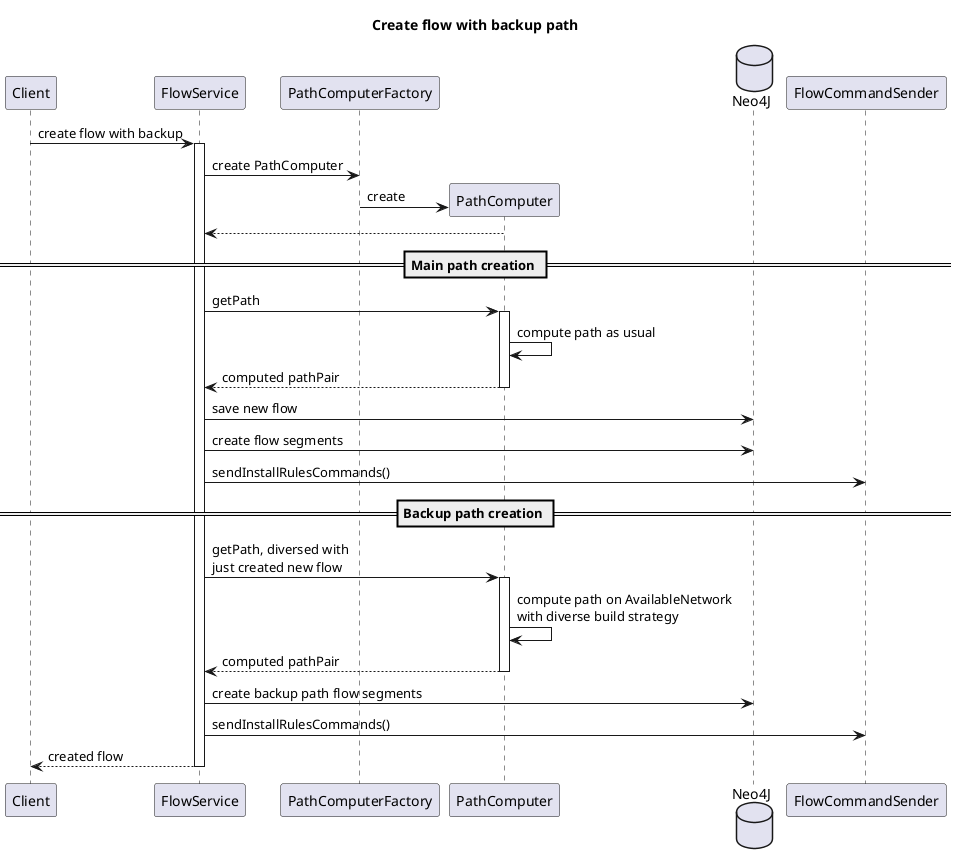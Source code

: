 @startuml
title Create flow with backup path

participant Client
participant FlowService
participant PathComputerFactory
participant PathComputer
database Neo4J
participant FlowCommandSender

Client -> FlowService: create flow with backup
activate FlowService

FlowService -> PathComputerFactory: create PathComputer
create PathComputer
PathComputerFactory -> PathComputer: create
PathComputer --> FlowService

== Main path creation ==
FlowService -> PathComputer: getPath
activate PathComputer
PathComputer -> PathComputer: compute path as usual
PathComputer --> FlowService: computed pathPair
deactivate PathComputer

FlowService -> Neo4J: save new flow
FlowService -> Neo4J: create flow segments
FlowService -> FlowCommandSender: sendInstallRulesCommands()

== Backup path creation ==
FlowService -> PathComputer: getPath, diversed with\njust created new flow
activate PathComputer
PathComputer -> PathComputer: compute path on AvailableNetwork\nwith diverse build strategy
PathComputer --> FlowService: computed pathPair
deactivate PathComputer

FlowService -> Neo4J: create backup path flow segments
FlowService -> FlowCommandSender: sendInstallRulesCommands()

FlowService --> Client: created flow
deactivate FlowService
@enduml
